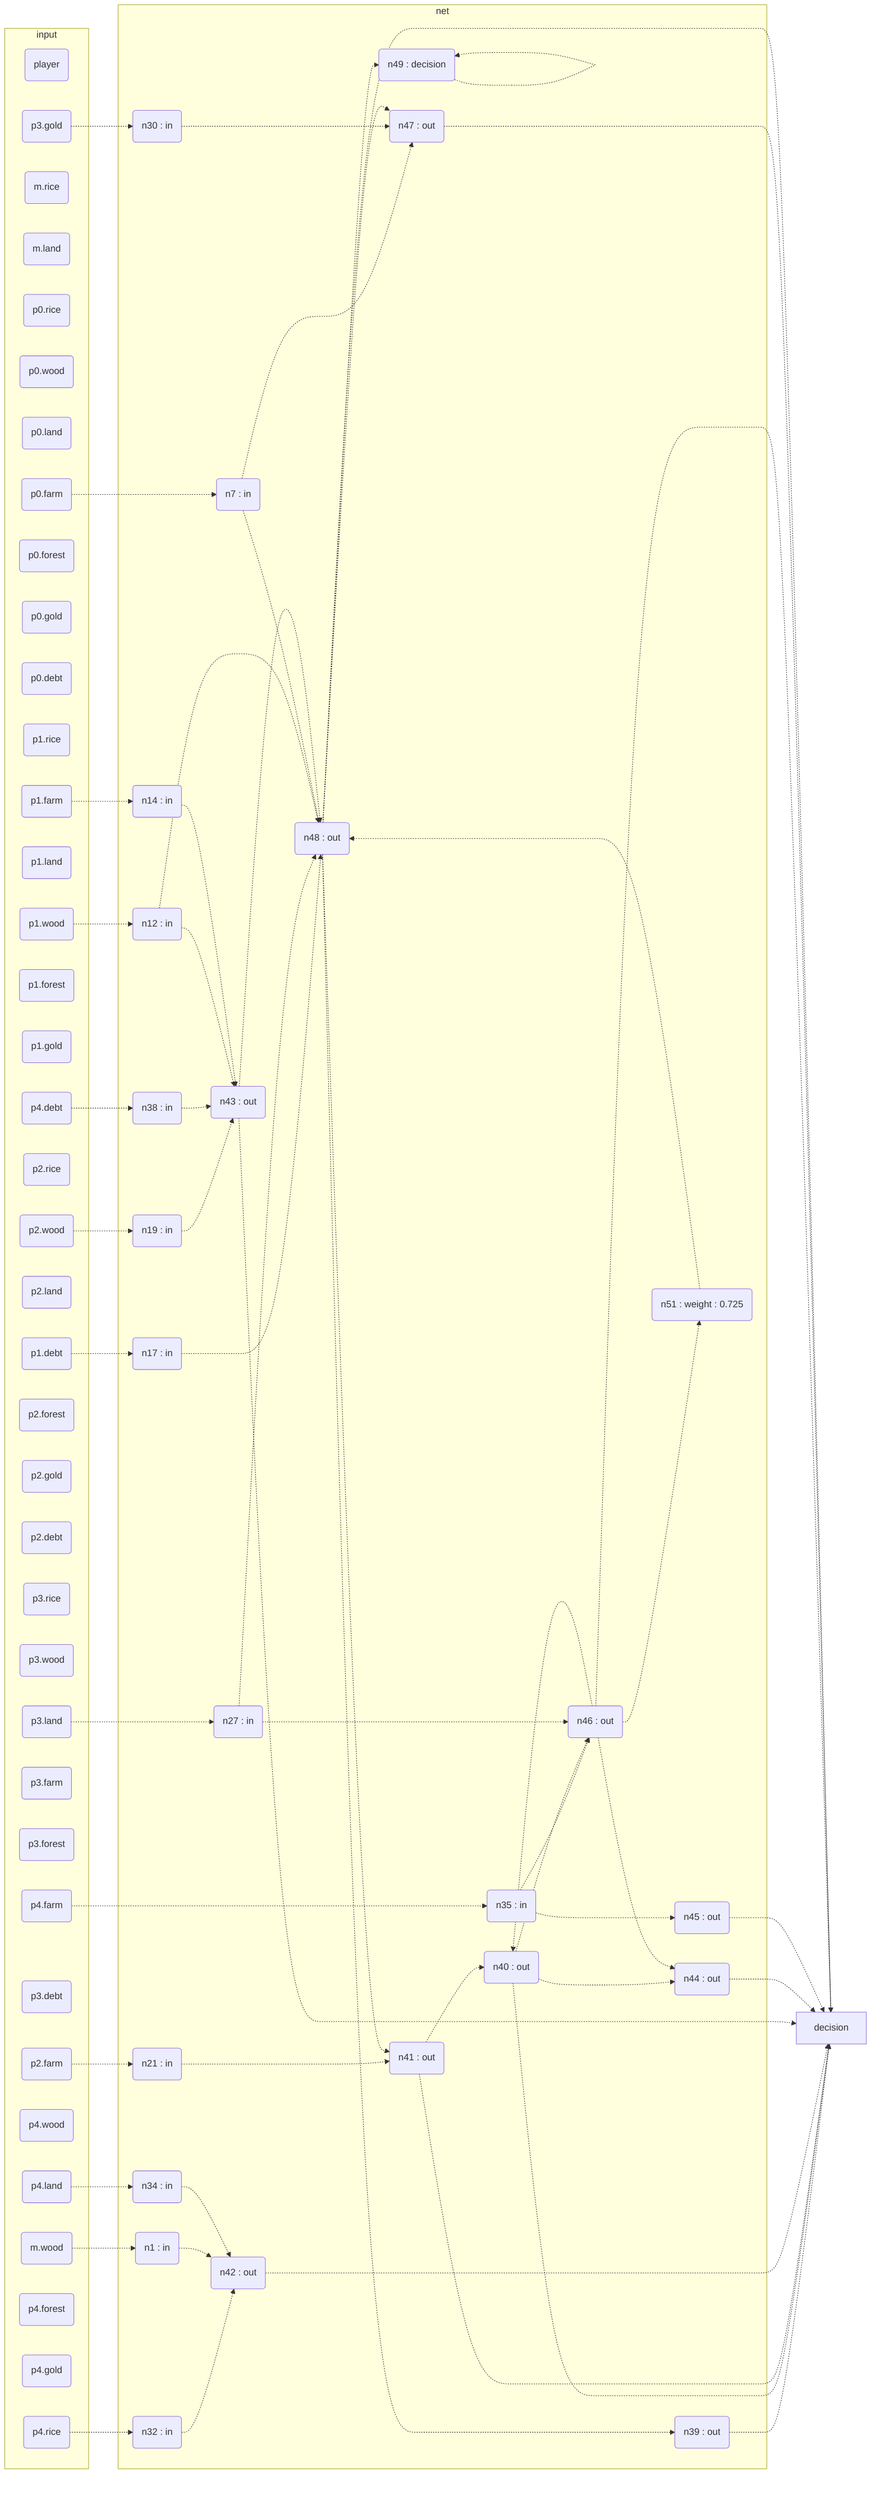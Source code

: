 flowchart LR
subgraph input
i0(player)
i1(m.wood)
i2(m.rice)
i3(m.land)
i4(p0.rice)
i5(p0.wood)
i6(p0.land)
i7(p0.farm)
i8(p0.forest)
i9(p0.gold)
i10(p0.debt)
i11(p1.rice)
i12(p1.wood)
i13(p1.land)
i14(p1.farm)
i15(p1.forest)
i16(p1.gold)
i17(p1.debt)
i18(p2.rice)
i19(p2.wood)
i20(p2.land)
i21(p2.farm)
i22(p2.forest)
i23(p2.gold)
i24(p2.debt)
i25(p3.rice)
i26(p3.wood)
i27(p3.land)
i28(p3.farm)
i29(p3.forest)
i30(p3.gold)
i31(p3.debt)
i32(p4.rice)
i33(p4.wood)
i34(p4.land)
i35(p4.farm)
i36(p4.forest)
i37(p4.gold)
i38(p4.debt)
end
subgraph net
i1 -.-> n1 
n1(n1 : in)
i7 -.-> n7 
n7(n7 : in)
i12 -.-> n12 
n12(n12 : in)
i14 -.-> n14 
n14(n14 : in)
i17 -.-> n17 
n17(n17 : in)
i19 -.-> n19 
n19(n19 : in)
i21 -.-> n21 
n21(n21 : in)
i27 -.-> n27 
n27(n27 : in)
i30 -.-> n30 
n30(n30 : in)
i32 -.-> n32 
n32(n32 : in)
i34 -.-> n34 
n34(n34 : in)
i35 -.-> n35 
n35(n35 : in)
i38 -.-> n38 
n38(n38 : in)
n48 -.-> n39 
n39(n39 : out)
n46 -.-> n40 
n41 -.-> n40 
n40(n40 : out)
n21 -.-> n41 
n48 -.-> n41 
n41(n41 : out)
n32 -.-> n42 
n1 -.-> n42 
n34 -.-> n42 
n42(n42 : out)
n19 -.-> n43 
n38 -.-> n43 
n12 -.-> n43 
n14 -.-> n43 
n43(n43 : out)
n40 -.-> n44 
n46 -.-> n44 
n44(n44 : out)
n35 -.-> n45 
n45(n45 : out)
n35 -.-> n46 
n40 -.-> n46 
n27 -.-> n46 
n46(n46 : out)
n7 -.-> n47 
n30 -.-> n47 
n48 -.-> n47 
n47(n47 : out)
n17 -.-> n48 
n27 -.-> n48 
n51 -.-> n48 
n12 -.-> n48 
n7 -.-> n48 
n43 -.-> n48 
n48(n48 : out)
n48 -.-> n49 
n49 -.-> n49 
n49(n49 : decision)
n46 -.-> n51 
n51(n51 : weight : 0.725)
end
n39 -.-> decision
n40 -.-> decision
n41 -.-> decision
n42 -.-> decision
n43 -.-> decision
n44 -.-> decision
n45 -.-> decision
n46 -.-> decision
n47 -.-> decision
n48 -.-> decision